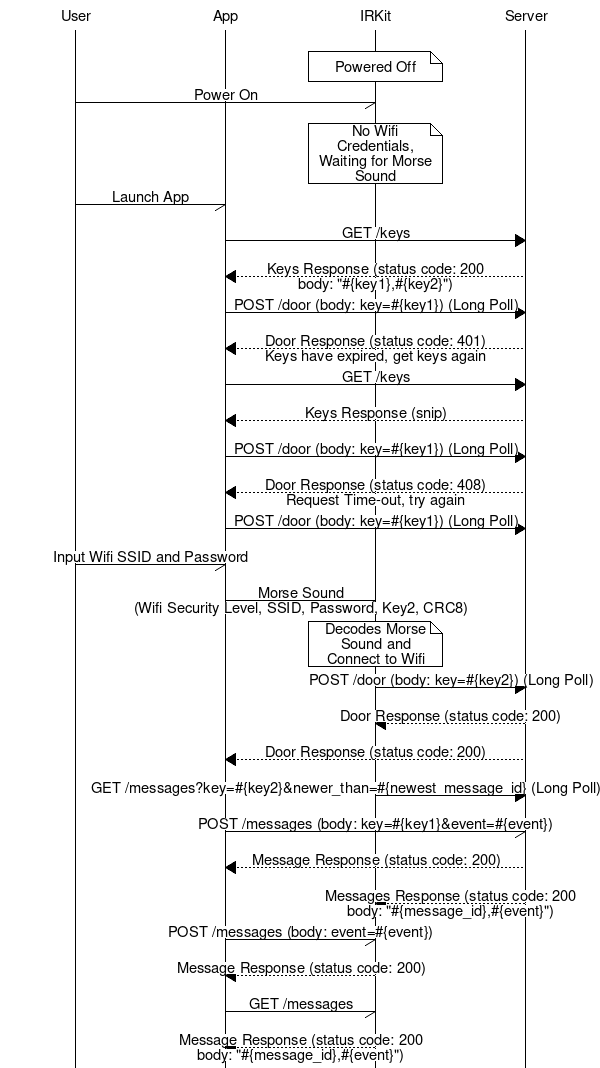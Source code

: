 msc {
    # entities
    User, App, IRKit, Server;

    # space
    |||;

    IRKit note IRKit [label = "Powered Off"];

    User -> IRKit    [label = "Power On"];
    IRKit note IRKit [label = "No Wifi Credentials, Waiting for Morse Sound"];

    User -> App      [label = "Launch App"];
    App => Server    [label = "GET /keys"];
    App << Server    [label = "Keys Response (status code: 200\nbody: \"#{key1},#{key2}\")"];

    App => Server    [label = "POST /door (body: key=#{key1}) (Long Poll)"];
    App << Server    [label = "Door Response (status code: 401)\nKeys have expired, get keys again"];

    App => Server    [label = "GET /keys"];
    App << Server    [label = "Keys Response (snip)"];

    App => Server    [label = "POST /door (body: key=#{key1}) (Long Poll)"];
    App << Server    [label = "Door Response (status code: 408)\nRequest Time-out, try again"];

    App => Server    [label = "POST /door (body: key=#{key1}) (Long Poll)"];

    User -> App      [label = "Input Wifi SSID and Password"];
    App -> IRKit     [label = "Morse Sound\n(Wifi Security Level, SSID, Password, Key2, CRC8)"];

    IRKit note IRKit [label = "Decodes Morse Sound and Connect to Wifi"];
    IRKit => Server  [label = "POST /door (body: key=#{key2}) (Long Poll)"];
    IRKit << Server  [label = "Door Response (status code: 200)"];

    App << Server    [label = "Door Response (status code: 200)"];

    IRKit => Server  [label = "GET /messages?key=#{key2}&newer_than=#{newest_message_id} (Long Poll)"];

    App -> Server    [label = "POST /messages (body: key=#{key1}&event=#{event})"];
    App << Server    [label = "Message Response (status code: 200)"];

    IRKit << Server  [label = "Messages Response (status code: 200\nbody: \"#{message_id},#{event}\")"];

    App -> IRKit    [label = "POST /messages (body: event=#{event})"];
    App << IRKit    [label = "Message Response (status code: 200)"];

    App -> IRKit    [label = "GET /messages"];
    App << IRKit    [label = "Message Response (status code: 200\nbody: \"#{message_id},#{event}\")"];
}
